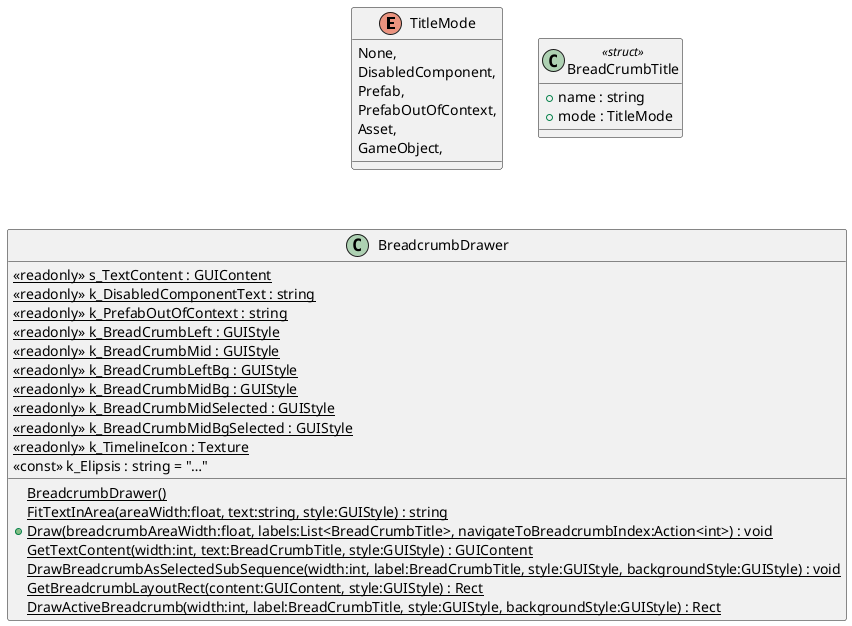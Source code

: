 @startuml
enum TitleMode {
    None,
    DisabledComponent,
    Prefab,
    PrefabOutOfContext,
    Asset,
    GameObject,
}
class BreadCrumbTitle <<struct>> {
    + name : string
    + mode : TitleMode
}
class BreadcrumbDrawer {
    {static} <<readonly>> s_TextContent : GUIContent
    {static} <<readonly>> k_DisabledComponentText : string
    {static} <<readonly>> k_PrefabOutOfContext : string
    {static} <<readonly>> k_BreadCrumbLeft : GUIStyle
    {static} <<readonly>> k_BreadCrumbMid : GUIStyle
    {static} <<readonly>> k_BreadCrumbLeftBg : GUIStyle
    {static} <<readonly>> k_BreadCrumbMidBg : GUIStyle
    {static} <<readonly>> k_BreadCrumbMidSelected : GUIStyle
    {static} <<readonly>> k_BreadCrumbMidBgSelected : GUIStyle
    {static} <<readonly>> k_TimelineIcon : Texture
    <<const>> k_Elipsis : string = "…"
    {static} BreadcrumbDrawer()
    {static} FitTextInArea(areaWidth:float, text:string, style:GUIStyle) : string
    + {static} Draw(breadcrumbAreaWidth:float, labels:List<BreadCrumbTitle>, navigateToBreadcrumbIndex:Action<int>) : void
    {static} GetTextContent(width:int, text:BreadCrumbTitle, style:GUIStyle) : GUIContent
    {static} DrawBreadcrumbAsSelectedSubSequence(width:int, label:BreadCrumbTitle, style:GUIStyle, backgroundStyle:GUIStyle) : void
    {static} GetBreadcrumbLayoutRect(content:GUIContent, style:GUIStyle) : Rect
    {static} DrawActiveBreadcrumb(width:int, label:BreadCrumbTitle, style:GUIStyle, backgroundStyle:GUIStyle) : Rect
}
@enduml

